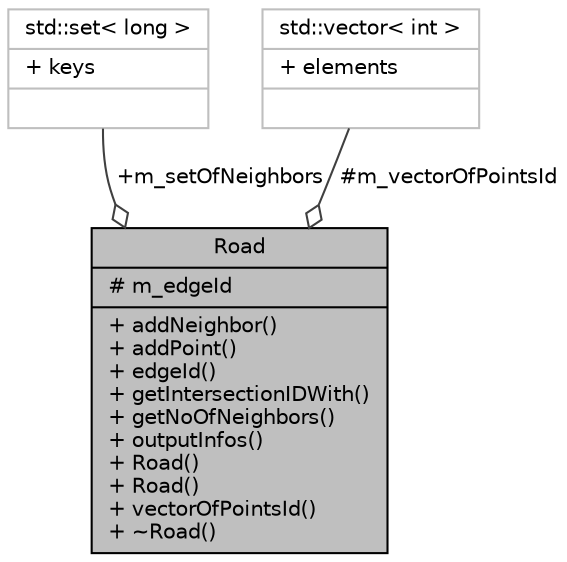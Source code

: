 digraph "Road"
{
 // INTERACTIVE_SVG=YES
  bgcolor="transparent";
  edge [fontname="Helvetica",fontsize="10",labelfontname="Helvetica",labelfontsize="10"];
  node [fontname="Helvetica",fontsize="10",shape=record];
  Node1 [label="{Road\n|# m_edgeId\l|+ addNeighbor()\l+ addPoint()\l+ edgeId()\l+ getIntersectionIDWith()\l+ getNoOfNeighbors()\l+ outputInfos()\l+ Road()\l+ Road()\l+ vectorOfPointsId()\l+ ~Road()\l}",height=0.2,width=0.4,color="black", fillcolor="grey75", style="filled", fontcolor="black"];
  Node2 -> Node1 [color="grey25",fontsize="10",style="solid",label=" +m_setOfNeighbors" ,arrowhead="odiamond",fontname="Helvetica"];
  Node2 [label="{std::set\< long \>\n|+ keys\l|}",height=0.2,width=0.4,color="grey75"];
  Node3 -> Node1 [color="grey25",fontsize="10",style="solid",label=" #m_vectorOfPointsId" ,arrowhead="odiamond",fontname="Helvetica"];
  Node3 [label="{std::vector\< int \>\n|+ elements\l|}",height=0.2,width=0.4,color="grey75"];
}
